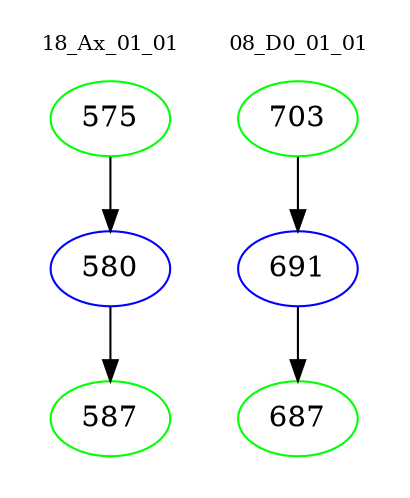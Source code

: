 digraph{
subgraph cluster_0 {
color = white
label = "18_Ax_01_01";
fontsize=10;
T0_575 [label="575", color="green"]
T0_575 -> T0_580 [color="black"]
T0_580 [label="580", color="blue"]
T0_580 -> T0_587 [color="black"]
T0_587 [label="587", color="green"]
}
subgraph cluster_1 {
color = white
label = "08_D0_01_01";
fontsize=10;
T1_703 [label="703", color="green"]
T1_703 -> T1_691 [color="black"]
T1_691 [label="691", color="blue"]
T1_691 -> T1_687 [color="black"]
T1_687 [label="687", color="green"]
}
}

